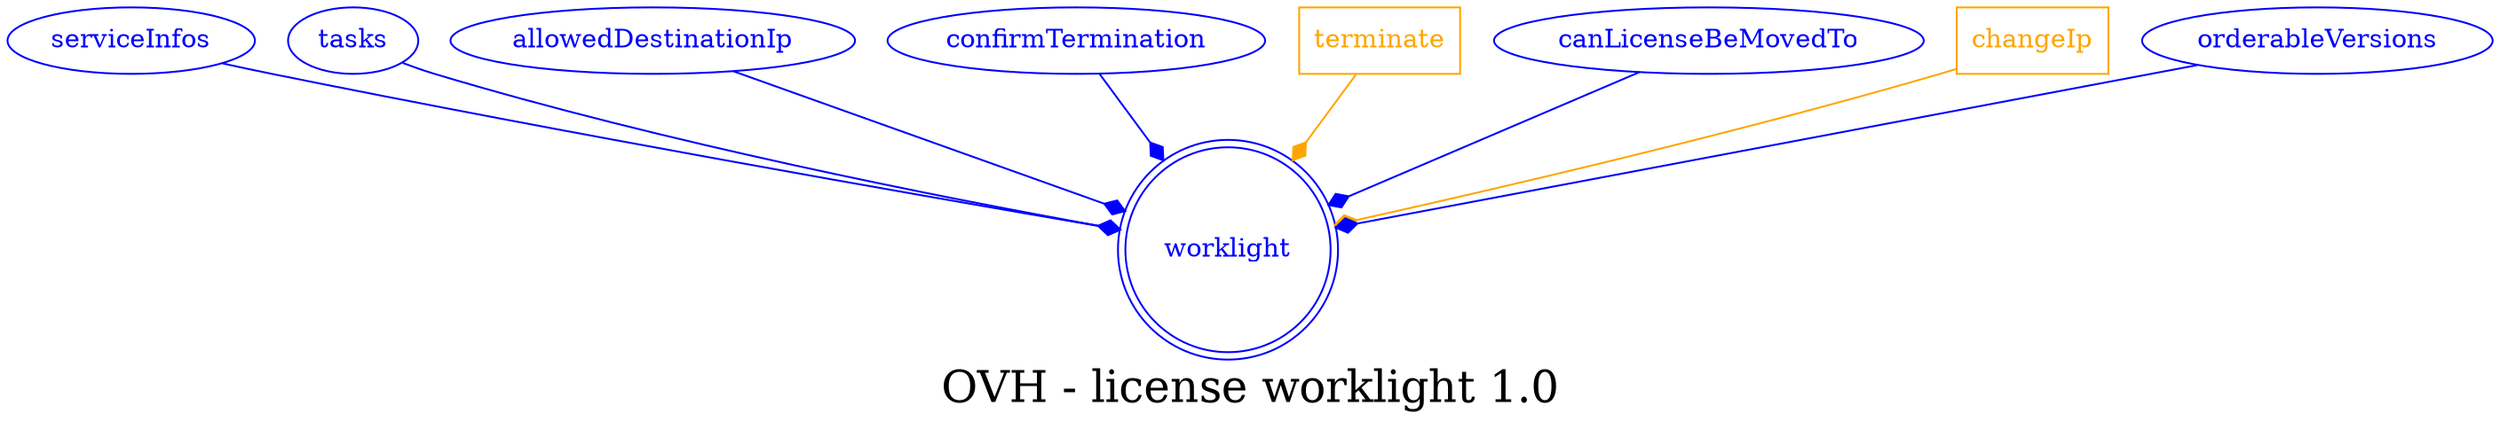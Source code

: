 digraph LexiconGraph {
graph[label="OVH - license worklight 1.0", fontsize=24]
splines=true
"worklight" [color=blue, fontcolor=blue, shape=doublecircle]
"serviceInfos" -> "worklight" [color=blue, fontcolor=blue, arrowhead=diamond, arrowtail=none]
"serviceInfos" [color=blue, fontcolor=blue, shape=ellipse]
"tasks" -> "worklight" [color=blue, fontcolor=blue, arrowhead=diamond, arrowtail=none]
"tasks" [color=blue, fontcolor=blue, shape=ellipse]
"allowedDestinationIp" -> "worklight" [color=blue, fontcolor=blue, arrowhead=diamond, arrowtail=none]
"allowedDestinationIp" [color=blue, fontcolor=blue, shape=ellipse]
"confirmTermination" -> "worklight" [color=blue, fontcolor=blue, arrowhead=diamond, arrowtail=none]
"confirmTermination" [color=blue, fontcolor=blue, shape=ellipse]
"terminate" [color=orange, fontcolor=orange, shape=box]
"terminate" -> "worklight" [color=orange, fontcolor=orange, arrowhead=diamond, arrowtail=none]
"canLicenseBeMovedTo" -> "worklight" [color=blue, fontcolor=blue, arrowhead=diamond, arrowtail=none]
"canLicenseBeMovedTo" [color=blue, fontcolor=blue, shape=ellipse]
"changeIp" [color=orange, fontcolor=orange, shape=box]
"changeIp" -> "worklight" [color=orange, fontcolor=orange, arrowhead=diamond, arrowtail=none]
"orderableVersions" -> "worklight" [color=blue, fontcolor=blue, arrowhead=diamond, arrowtail=none]
"orderableVersions" [color=blue, fontcolor=blue, shape=ellipse]
}
